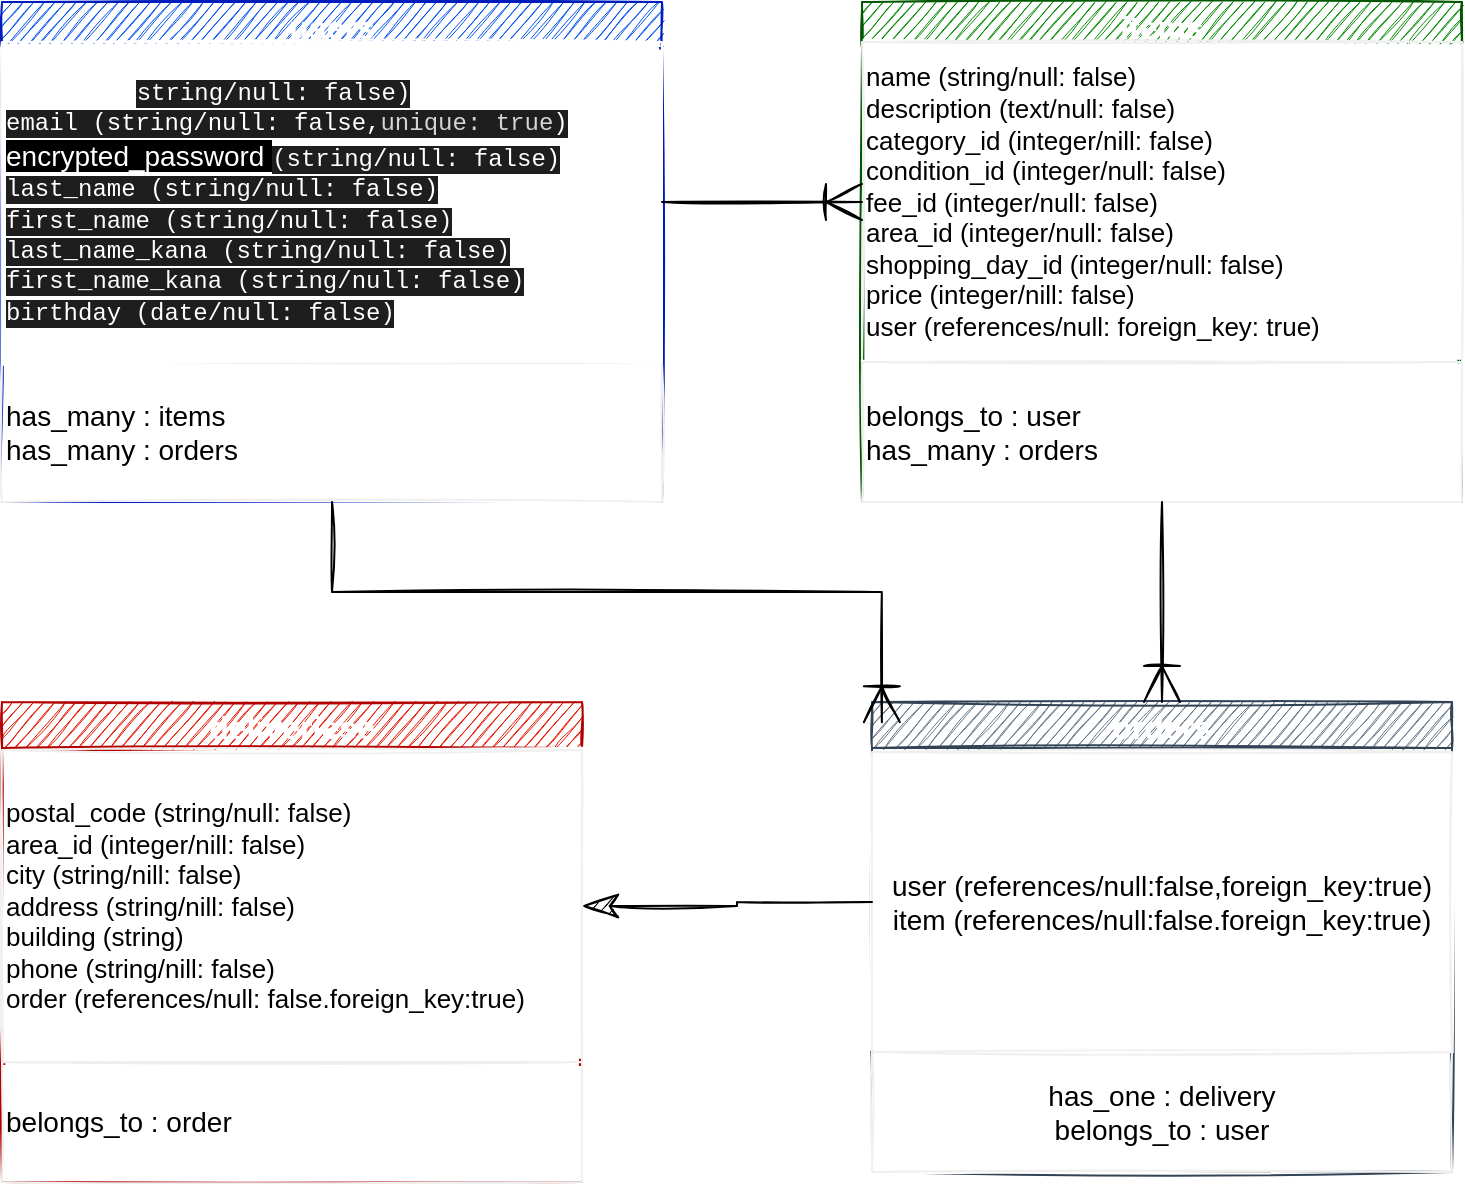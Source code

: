 <mxfile>
    <diagram id="jyCipcd5OAU2I1F3UBzZ" name="ページ1">
        <mxGraphModel dx="666" dy="581" grid="1" gridSize="10" guides="1" tooltips="1" connect="1" arrows="1" fold="1" page="1" pageScale="1" pageWidth="1169" pageHeight="827" math="0" shadow="0">
            <root>
                <mxCell id="0"/>
                <mxCell id="1" parent="0"/>
                <mxCell id="127" value="users" style="swimlane;sketch=1;verticalAlign=middle;fontStyle=1;fontSize=16;fillColor=#0050ef;strokeColor=#001DBC;fontColor=#ffffff;" parent="1" vertex="1">
                    <mxGeometry width="330" height="250" as="geometry"/>
                </mxCell>
                <mxCell id="129" value="&lt;font style=&quot;font-size: 14px;&quot;&gt;has_many : items&lt;br style=&quot;font-size: 14px;&quot;&gt;has_many : orders&lt;br style=&quot;font-size: 14px;&quot;&gt;&lt;/font&gt;" style="rounded=0;whiteSpace=wrap;html=1;sketch=1;fontSize=14;strokeColor=#F0F0F0;align=left;verticalAlign=middle;" parent="127" vertex="1">
                    <mxGeometry y="180" width="330" height="70" as="geometry"/>
                </mxCell>
                <mxCell id="128" value="&lt;font style=&quot;font-size: 12px&quot; color=&quot;#ffffff&quot;&gt;&lt;span style=&quot;font-size: 12px&quot;&gt;nickname&amp;nbsp; &amp;nbsp;(&lt;/span&gt;&lt;span style=&quot;font-size: 12px ; background-color: rgb(30 , 30 , 30) ; font-family: &amp;#34;menlo&amp;#34; , &amp;#34;monaco&amp;#34; , &amp;#34;courier new&amp;#34; , monospace&quot;&gt;string/null: false)&lt;br style=&quot;font-size: 12px&quot;&gt;&lt;/span&gt;&lt;span style=&quot;font-size: 12px ; font-family: &amp;#34;menlo&amp;#34; , &amp;#34;monaco&amp;#34; , &amp;#34;courier new&amp;#34; , monospace ; background-color: rgb(30 , 30 , 30)&quot;&gt;email (string/null: false,&lt;/span&gt;&lt;/font&gt;&lt;span style=&quot;background-color: rgb(30 , 30 , 30) ; color: rgb(212 , 212 , 212) ; font-family: &amp;#34;menlo&amp;#34; , &amp;#34;monaco&amp;#34; , &amp;#34;courier new&amp;#34; , monospace&quot;&gt;unique: true&lt;/span&gt;&lt;span style=&quot;background-color: rgb(30 , 30 , 30) ; font-family: &amp;#34;menlo&amp;#34; , &amp;#34;monaco&amp;#34; , &amp;#34;courier new&amp;#34; , monospace ; color: rgb(255 , 255 , 255)&quot;&gt;)&lt;/span&gt;&lt;br&gt;&lt;font style=&quot;font-size: 12px&quot; color=&quot;#ffffff&quot;&gt;&lt;span style=&quot;font-size: 14px ; background-color: rgb(0 , 0 , 0)&quot;&gt;encrypted_password&amp;nbsp;&lt;/span&gt;&lt;/font&gt;&lt;span style=&quot;background-color: rgb(30 , 30 , 30) ; font-family: &amp;#34;menlo&amp;#34; , &amp;#34;monaco&amp;#34; , &amp;#34;courier new&amp;#34; , monospace ; color: rgb(255 , 255 , 255)&quot;&gt;(string/null: false)&lt;/span&gt;&lt;font style=&quot;font-size: 12px&quot; color=&quot;#ffffff&quot;&gt;&lt;span style=&quot;font-size: 14px ; background-color: rgb(0 , 0 , 0)&quot;&gt;&lt;br&gt;&lt;/span&gt;&lt;div style=&quot;font-size: 12px&quot;&gt;&lt;span style=&quot;font-family: &amp;#34;menlo&amp;#34; , &amp;#34;monaco&amp;#34; , &amp;#34;courier new&amp;#34; , monospace ; font-size: 12px&quot;&gt;&lt;span style=&quot;background-color: rgb(30 , 30 , 30) ; font-size: 12px&quot;&gt;last_name (string/null: false)&lt;/span&gt;&lt;/span&gt;&lt;/div&gt;&lt;div style=&quot;font-size: 12px&quot;&gt;&lt;span style=&quot;font-family: &amp;#34;menlo&amp;#34; , &amp;#34;monaco&amp;#34; , &amp;#34;courier new&amp;#34; , monospace ; font-size: 12px&quot;&gt;&lt;span style=&quot;background-color: rgb(30 , 30 , 30) ; font-size: 12px&quot;&gt;first_name (string/null: false)&lt;/span&gt;&lt;/span&gt;&lt;/div&gt;&lt;div style=&quot;font-size: 12px&quot;&gt;&lt;span style=&quot;font-family: &amp;#34;menlo&amp;#34; , &amp;#34;monaco&amp;#34; , &amp;#34;courier new&amp;#34; , monospace ; font-size: 12px&quot;&gt;&lt;span style=&quot;background-color: rgb(30 , 30 , 30) ; font-size: 12px&quot;&gt;last_name_kana (string/null: false)&lt;/span&gt;&lt;/span&gt;&lt;/div&gt;&lt;/font&gt;&lt;div style=&quot;font-size: 12px&quot;&gt;&lt;font face=&quot;menlo, monaco, courier new, monospace&quot; style=&quot;font-size: 12px&quot; color=&quot;#ffffff&quot;&gt;&lt;span style=&quot;font-size: 12px ; background-color: rgb(30 , 30 , 30)&quot;&gt;first_name_kana (string/null: false)&lt;/span&gt;&lt;/font&gt;&lt;/div&gt;&lt;div style=&quot;font-size: 12px&quot;&gt;&lt;font face=&quot;menlo, monaco, courier new, monospace&quot; style=&quot;font-size: 12px&quot; color=&quot;#ffffff&quot;&gt;&lt;span style=&quot;font-size: 12px ; background-color: rgb(30 , 30 , 30)&quot;&gt;birthday (date/null: false)&lt;/span&gt;&lt;/font&gt;&lt;/div&gt;" style="rounded=0;whiteSpace=wrap;html=1;sketch=1;fontSize=12;verticalAlign=middle;align=left;fontStyle=0;strokeColor=#FFFFFF;" parent="127" vertex="1">
                    <mxGeometry y="20" width="330" height="160" as="geometry"/>
                </mxCell>
                <mxCell id="130" value="items" style="swimlane;sketch=1;fontSize=16;strokeColor=#005700;align=center;verticalAlign=middle;fillColor=#008a00;fontColor=#ffffff;" parent="1" vertex="1">
                    <mxGeometry x="430" width="300" height="250" as="geometry"/>
                </mxCell>
                <mxCell id="131" value="name (string/null: false)&lt;br style=&quot;font-size: 13px&quot;&gt;description (text/null: false)&lt;br style=&quot;font-size: 13px&quot;&gt;category_id (integer/nill: false)&lt;br style=&quot;font-size: 13px&quot;&gt;condition_id (integer/null: false)&lt;br style=&quot;font-size: 13px&quot;&gt;fee_id (integer/null: false)&lt;br style=&quot;font-size: 13px&quot;&gt;area_id (integer/null: false)&lt;br style=&quot;font-size: 13px&quot;&gt;shopping_day_id (integer/null: false)&lt;br style=&quot;font-size: 13px&quot;&gt;price (integer/nill: false)&lt;br&gt;user (references/null: foreign_key: true)" style="rounded=0;whiteSpace=wrap;html=1;sketch=1;fontSize=13;strokeColor=#F0F0F0;align=left;verticalAlign=middle;" parent="130" vertex="1">
                    <mxGeometry y="20" width="300" height="160" as="geometry"/>
                </mxCell>
                <mxCell id="133" value="belongs_to : user&lt;br style=&quot;font-size: 14px;&quot;&gt;has_many : orders" style="rounded=0;whiteSpace=wrap;html=1;sketch=1;fontSize=14;strokeColor=#F0F0F0;align=left;verticalAlign=middle;" parent="130" vertex="1">
                    <mxGeometry y="180" width="300" height="70" as="geometry"/>
                </mxCell>
                <mxCell id="137" value="orders" style="swimlane;sketch=1;fontSize=16;strokeColor=#314354;align=center;verticalAlign=middle;fillColor=#647687;fontColor=#ffffff;" parent="1" vertex="1">
                    <mxGeometry x="435" y="350" width="290" height="235" as="geometry"/>
                </mxCell>
                <mxCell id="138" value="user (references/null:false,foreign_key:true)&lt;br style=&quot;font-size: 14px;&quot;&gt;item (references/null:false.foreign_key:true)" style="whiteSpace=wrap;html=1;sketch=1;fontSize=14;strokeColor=#F0F0F0;align=center;verticalAlign=middle;" parent="137" vertex="1">
                    <mxGeometry y="25" width="290" height="150" as="geometry"/>
                </mxCell>
                <mxCell id="139" value="has_one : delivery&lt;br&gt;belongs_to : user" style="rounded=0;whiteSpace=wrap;html=1;sketch=1;fontSize=14;strokeColor=#F0F0F0;align=center;verticalAlign=middle;" parent="137" vertex="1">
                    <mxGeometry y="175" width="290" height="60" as="geometry"/>
                </mxCell>
                <mxCell id="141" style="edgeStyle=orthogonalEdgeStyle;rounded=0;sketch=1;orthogonalLoop=1;jettySize=auto;html=1;fontSize=12;endArrow=ERoneToMany;endFill=0;endSize=16;" parent="1" source="128" target="131" edge="1">
                    <mxGeometry relative="1" as="geometry"/>
                </mxCell>
                <mxCell id="132" value="deliveriese" style="swimlane;sketch=1;fontSize=16;strokeColor=#B20000;align=center;verticalAlign=middle;fillColor=#e51400;fontColor=#ffffff;" parent="1" vertex="1">
                    <mxGeometry y="350" width="290" height="240" as="geometry"/>
                </mxCell>
                <mxCell id="134" value="postal_code (string/null: false)&lt;br style=&quot;font-size: 13px&quot;&gt;area_id (integer/nill: false)&lt;br style=&quot;font-size: 13px&quot;&gt;city (string/nill: false)&lt;br style=&quot;font-size: 13px&quot;&gt;address (string/nill: false)&lt;br style=&quot;font-size: 13px&quot;&gt;building (string)&lt;br style=&quot;font-size: 13px&quot;&gt;phone (string/nill: false)&lt;br&gt;order (references/null: false.foreign_key:true)" style="rounded=0;whiteSpace=wrap;html=1;sketch=1;fontSize=13;strokeColor=#F0F0F0;align=left;verticalAlign=middle;" parent="132" vertex="1">
                    <mxGeometry y="24" width="290" height="156" as="geometry"/>
                </mxCell>
                <mxCell id="136" value="belongs_to : order" style="rounded=0;whiteSpace=wrap;html=1;sketch=1;fontSize=14;strokeColor=#F0F0F0;align=left;verticalAlign=middle;" parent="132" vertex="1">
                    <mxGeometry y="180" width="290" height="60" as="geometry"/>
                </mxCell>
                <mxCell id="145" style="edgeStyle=orthogonalEdgeStyle;rounded=0;sketch=1;orthogonalLoop=1;jettySize=auto;html=1;exitX=0.5;exitY=1;exitDx=0;exitDy=0;entryX=0.017;entryY=0.043;entryDx=0;entryDy=0;entryPerimeter=0;fontSize=12;endArrow=ERoneToMany;endFill=0;endSize=16;" parent="1" source="129" target="137" edge="1">
                    <mxGeometry relative="1" as="geometry"/>
                </mxCell>
                <mxCell id="146" style="edgeStyle=orthogonalEdgeStyle;rounded=0;sketch=1;orthogonalLoop=1;jettySize=auto;html=1;exitX=0;exitY=0.5;exitDx=0;exitDy=0;entryX=1;entryY=0.5;entryDx=0;entryDy=0;fontSize=14;endArrow=classicThin;endFill=1;endSize=16;" parent="1" source="138" target="134" edge="1">
                    <mxGeometry relative="1" as="geometry"/>
                </mxCell>
                <mxCell id="147" style="edgeStyle=orthogonalEdgeStyle;rounded=0;sketch=1;orthogonalLoop=1;jettySize=auto;html=1;fontSize=14;endArrow=ERoneToMany;endFill=0;endSize=16;" parent="1" source="133" target="137" edge="1">
                    <mxGeometry relative="1" as="geometry"/>
                </mxCell>
            </root>
        </mxGraphModel>
    </diagram>
</mxfile>